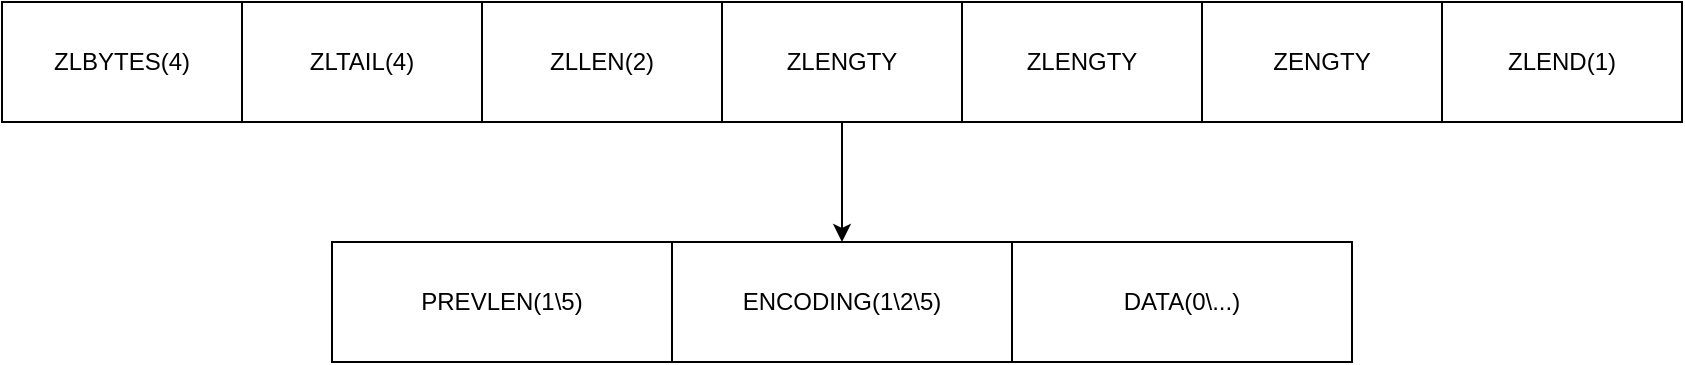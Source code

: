 <mxfile version="13.5.1" type="device"><diagram id="csJJyRjTVg0Zf_lwy1IY" name="第 1 页"><mxGraphModel dx="2027" dy="1220" grid="1" gridSize="10" guides="1" tooltips="1" connect="1" arrows="1" fold="1" page="1" pageScale="1" pageWidth="827" pageHeight="1169" math="0" shadow="0"><root><mxCell id="0"/><mxCell id="1" parent="0"/><mxCell id="VHW0mxtR-aNSKjF3w0qT-1" value="ZLBYTES(4)" style="rounded=0;whiteSpace=wrap;html=1;" vertex="1" parent="1"><mxGeometry x="40" y="50" width="120" height="60" as="geometry"/></mxCell><mxCell id="VHW0mxtR-aNSKjF3w0qT-2" value="ZLTAIL(4)" style="rounded=0;whiteSpace=wrap;html=1;" vertex="1" parent="1"><mxGeometry x="160" y="50" width="120" height="60" as="geometry"/></mxCell><mxCell id="VHW0mxtR-aNSKjF3w0qT-3" value="ZLLEN(2)" style="rounded=0;whiteSpace=wrap;html=1;" vertex="1" parent="1"><mxGeometry x="280" y="50" width="120" height="60" as="geometry"/></mxCell><mxCell id="VHW0mxtR-aNSKjF3w0qT-13" value="" style="edgeStyle=orthogonalEdgeStyle;rounded=0;orthogonalLoop=1;jettySize=auto;html=1;" edge="1" parent="1" source="VHW0mxtR-aNSKjF3w0qT-4" target="VHW0mxtR-aNSKjF3w0qT-10"><mxGeometry relative="1" as="geometry"/></mxCell><mxCell id="VHW0mxtR-aNSKjF3w0qT-4" value="ZLENGTY" style="rounded=0;whiteSpace=wrap;html=1;" vertex="1" parent="1"><mxGeometry x="400" y="50" width="120" height="60" as="geometry"/></mxCell><mxCell id="VHW0mxtR-aNSKjF3w0qT-5" value="ZLENGTY" style="rounded=0;whiteSpace=wrap;html=1;" vertex="1" parent="1"><mxGeometry x="520" y="50" width="120" height="60" as="geometry"/></mxCell><mxCell id="VHW0mxtR-aNSKjF3w0qT-6" value="ZENGTY" style="rounded=0;whiteSpace=wrap;html=1;" vertex="1" parent="1"><mxGeometry x="640" y="50" width="120" height="60" as="geometry"/></mxCell><mxCell id="VHW0mxtR-aNSKjF3w0qT-7" value="ZLEND(1)" style="rounded=0;whiteSpace=wrap;html=1;" vertex="1" parent="1"><mxGeometry x="760" y="50" width="120" height="60" as="geometry"/></mxCell><mxCell id="VHW0mxtR-aNSKjF3w0qT-9" value="PREVLEN(1\5)" style="rounded=0;whiteSpace=wrap;html=1;" vertex="1" parent="1"><mxGeometry x="205" y="170" width="170" height="60" as="geometry"/></mxCell><mxCell id="VHW0mxtR-aNSKjF3w0qT-10" value="ENCODING(1\2\5)" style="rounded=0;whiteSpace=wrap;html=1;" vertex="1" parent="1"><mxGeometry x="375" y="170" width="170" height="60" as="geometry"/></mxCell><mxCell id="VHW0mxtR-aNSKjF3w0qT-11" value="DATA(0\...)" style="rounded=0;whiteSpace=wrap;html=1;" vertex="1" parent="1"><mxGeometry x="545" y="170" width="170" height="60" as="geometry"/></mxCell></root></mxGraphModel></diagram></mxfile>
